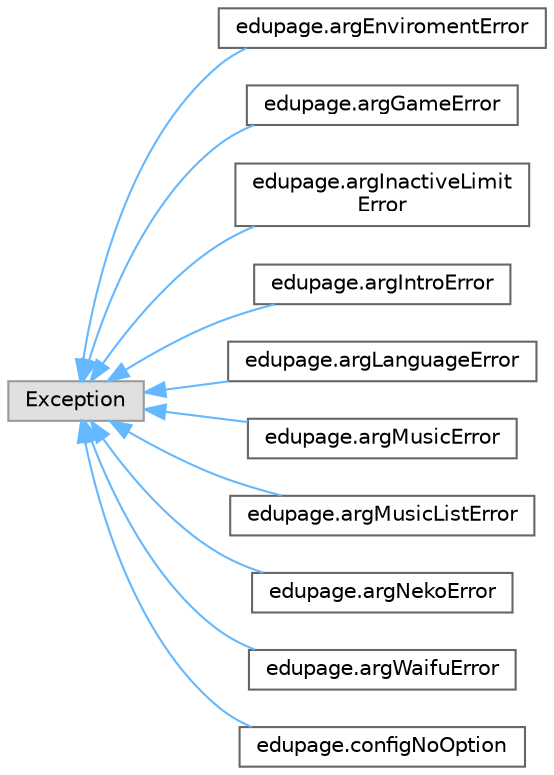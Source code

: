 digraph "Graphical Class Hierarchy"
{
 // LATEX_PDF_SIZE
  bgcolor="transparent";
  edge [fontname=Helvetica,fontsize=10,labelfontname=Helvetica,labelfontsize=10];
  node [fontname=Helvetica,fontsize=10,shape=box,height=0.2,width=0.4];
  rankdir="LR";
  Node0 [label="Exception",height=0.2,width=0.4,color="grey60", fillcolor="#E0E0E0", style="filled",tooltip=" "];
  Node0 -> Node1 [dir="back",color="steelblue1",style="solid"];
  Node1 [label="edupage.argEnviromentError",height=0.2,width=0.4,color="grey40", fillcolor="white", style="filled",URL="$db/d4d/classedupage_1_1arg_enviroment_error.html",tooltip=" "];
  Node0 -> Node2 [dir="back",color="steelblue1",style="solid"];
  Node2 [label="edupage.argGameError",height=0.2,width=0.4,color="grey40", fillcolor="white", style="filled",URL="$dc/d03/classedupage_1_1arg_game_error.html",tooltip=" "];
  Node0 -> Node3 [dir="back",color="steelblue1",style="solid"];
  Node3 [label="edupage.argInactiveLimit\lError",height=0.2,width=0.4,color="grey40", fillcolor="white", style="filled",URL="$d6/d7c/classedupage_1_1arg_inactive_limit_error.html",tooltip=" "];
  Node0 -> Node4 [dir="back",color="steelblue1",style="solid"];
  Node4 [label="edupage.argIntroError",height=0.2,width=0.4,color="grey40", fillcolor="white", style="filled",URL="$da/d01/classedupage_1_1arg_intro_error.html",tooltip=" "];
  Node0 -> Node5 [dir="back",color="steelblue1",style="solid"];
  Node5 [label="edupage.argLanguageError",height=0.2,width=0.4,color="grey40", fillcolor="white", style="filled",URL="$df/dc6/classedupage_1_1arg_language_error.html",tooltip=" "];
  Node0 -> Node6 [dir="back",color="steelblue1",style="solid"];
  Node6 [label="edupage.argMusicError",height=0.2,width=0.4,color="grey40", fillcolor="white", style="filled",URL="$db/d25/classedupage_1_1arg_music_error.html",tooltip=" "];
  Node0 -> Node7 [dir="back",color="steelblue1",style="solid"];
  Node7 [label="edupage.argMusicListError",height=0.2,width=0.4,color="grey40", fillcolor="white", style="filled",URL="$d4/d54/classedupage_1_1arg_music_list_error.html",tooltip=" "];
  Node0 -> Node8 [dir="back",color="steelblue1",style="solid"];
  Node8 [label="edupage.argNekoError",height=0.2,width=0.4,color="grey40", fillcolor="white", style="filled",URL="$d4/db7/classedupage_1_1arg_neko_error.html",tooltip=" "];
  Node0 -> Node9 [dir="back",color="steelblue1",style="solid"];
  Node9 [label="edupage.argWaifuError",height=0.2,width=0.4,color="grey40", fillcolor="white", style="filled",URL="$d2/d19/classedupage_1_1arg_waifu_error.html",tooltip=" "];
  Node0 -> Node10 [dir="back",color="steelblue1",style="solid"];
  Node10 [label="edupage.configNoOption",height=0.2,width=0.4,color="grey40", fillcolor="white", style="filled",URL="$d7/d7c/classedupage_1_1config_no_option.html",tooltip=" "];
}
